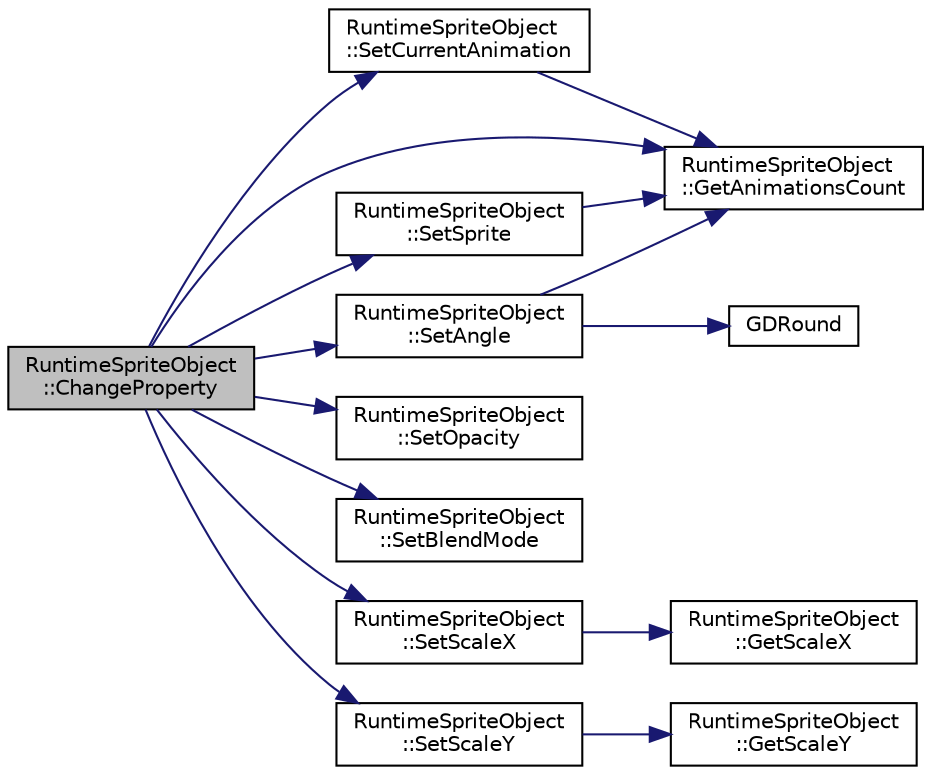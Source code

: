 digraph "RuntimeSpriteObject::ChangeProperty"
{
  edge [fontname="Helvetica",fontsize="10",labelfontname="Helvetica",labelfontsize="10"];
  node [fontname="Helvetica",fontsize="10",shape=record];
  rankdir="LR";
  Node1 [label="RuntimeSpriteObject\l::ChangeProperty",height=0.2,width=0.4,color="black", fillcolor="grey75", style="filled", fontcolor="black"];
  Node1 -> Node2 [color="midnightblue",fontsize="10",style="solid",fontname="Helvetica"];
  Node2 [label="RuntimeSpriteObject\l::SetCurrentAnimation",height=0.2,width=0.4,color="black", fillcolor="white", style="filled",URL="$dd/d1a/class_runtime_sprite_object.html#ab7654a3609e08c63a77e2ad5400c5051",tooltip="Change the animation to play. "];
  Node2 -> Node3 [color="midnightblue",fontsize="10",style="solid",fontname="Helvetica"];
  Node3 [label="RuntimeSpriteObject\l::GetAnimationsCount",height=0.2,width=0.4,color="black", fillcolor="white", style="filled",URL="$dd/d1a/class_runtime_sprite_object.html#ae3248509b28ea2241eb45b3b58094c82",tooltip="Get the number of animations inside this object. "];
  Node1 -> Node3 [color="midnightblue",fontsize="10",style="solid",fontname="Helvetica"];
  Node1 -> Node4 [color="midnightblue",fontsize="10",style="solid",fontname="Helvetica"];
  Node4 [label="RuntimeSpriteObject\l::SetAngle",height=0.2,width=0.4,color="black", fillcolor="white", style="filled",URL="$dd/d1a/class_runtime_sprite_object.html#a78b4590441392f90ef9160358ea4414e",tooltip="Get the angle of the object, in degrees. "];
  Node4 -> Node3 [color="midnightblue",fontsize="10",style="solid",fontname="Helvetica"];
  Node4 -> Node5 [color="midnightblue",fontsize="10",style="solid",fontname="Helvetica"];
  Node5 [label="GDRound",height=0.2,width=0.4,color="black", fillcolor="white", style="filled",URL="$dc/d32/group___common_programming_tools.html#gad0c5bff9b8cef8a00b6bf6127ec57245"];
  Node1 -> Node6 [color="midnightblue",fontsize="10",style="solid",fontname="Helvetica"];
  Node6 [label="RuntimeSpriteObject\l::SetSprite",height=0.2,width=0.4,color="black", fillcolor="white", style="filled",URL="$dd/d1a/class_runtime_sprite_object.html#a5ecd247890664c41cc0a8918a03de0ac",tooltip="Change the frame of the animation being displayed. "];
  Node6 -> Node3 [color="midnightblue",fontsize="10",style="solid",fontname="Helvetica"];
  Node1 -> Node7 [color="midnightblue",fontsize="10",style="solid",fontname="Helvetica"];
  Node7 [label="RuntimeSpriteObject\l::SetOpacity",height=0.2,width=0.4,color="black", fillcolor="white", style="filled",URL="$dd/d1a/class_runtime_sprite_object.html#a0c3a9764317ba69f08ddc3bd4ad684f1",tooltip="Set the opacity of the object. "];
  Node1 -> Node8 [color="midnightblue",fontsize="10",style="solid",fontname="Helvetica"];
  Node8 [label="RuntimeSpriteObject\l::SetBlendMode",height=0.2,width=0.4,color="black", fillcolor="white", style="filled",URL="$dd/d1a/class_runtime_sprite_object.html#a0d206a23f01b011a3b7c08b416498b61",tooltip="Change the blend mode used to display the sprite. "];
  Node1 -> Node9 [color="midnightblue",fontsize="10",style="solid",fontname="Helvetica"];
  Node9 [label="RuntimeSpriteObject\l::SetScaleX",height=0.2,width=0.4,color="black", fillcolor="white", style="filled",URL="$dd/d1a/class_runtime_sprite_object.html#a1323d41f16779b2fe33c015e4cfc040f",tooltip="Change the scale factor of the object on X axis. "];
  Node9 -> Node10 [color="midnightblue",fontsize="10",style="solid",fontname="Helvetica"];
  Node10 [label="RuntimeSpriteObject\l::GetScaleX",height=0.2,width=0.4,color="black", fillcolor="white", style="filled",URL="$dd/d1a/class_runtime_sprite_object.html#a8ae2847a3beaeb88494b6b4addd19a22",tooltip="Get the scale factor of the object on X axis. "];
  Node1 -> Node11 [color="midnightblue",fontsize="10",style="solid",fontname="Helvetica"];
  Node11 [label="RuntimeSpriteObject\l::SetScaleY",height=0.2,width=0.4,color="black", fillcolor="white", style="filled",URL="$dd/d1a/class_runtime_sprite_object.html#a6bb0a9b76d6b7c7be44ae57f6cb63e0c",tooltip="Change the scale factor of the object on Y axis. "];
  Node11 -> Node12 [color="midnightblue",fontsize="10",style="solid",fontname="Helvetica"];
  Node12 [label="RuntimeSpriteObject\l::GetScaleY",height=0.2,width=0.4,color="black", fillcolor="white", style="filled",URL="$dd/d1a/class_runtime_sprite_object.html#a295dd9a49d2eb3724bc949514ab713f3",tooltip="Get the scale factor of the object on Y axis. "];
}
